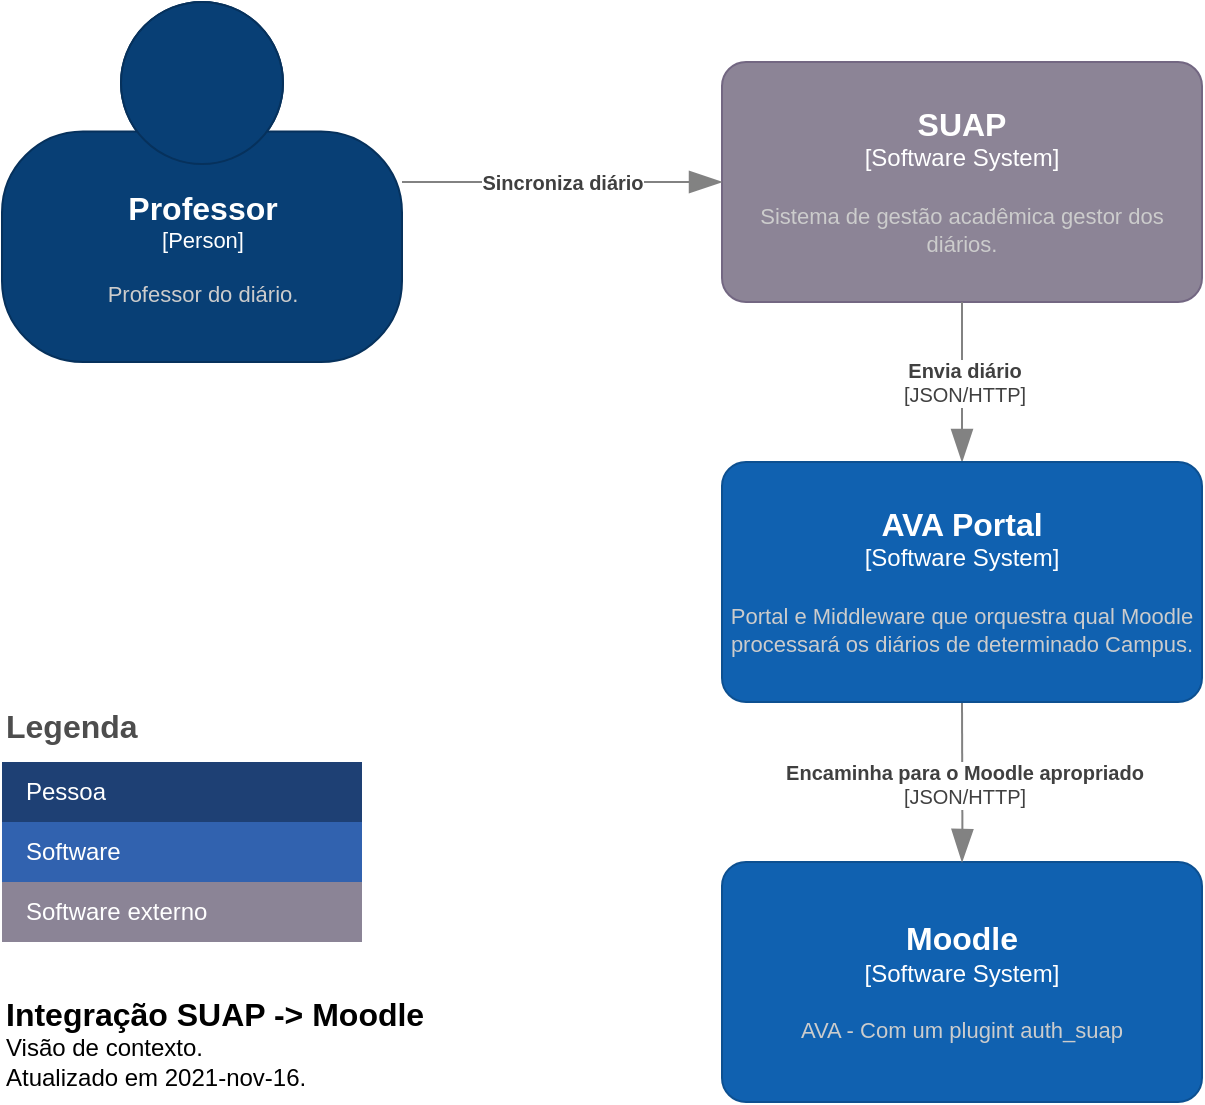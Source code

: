 <mxfile version="15.7.4" type="google" pages="2"><diagram id="8XNAcz4q5YRVmcE5sCot" name="contexto"><mxGraphModel dx="2066" dy="794" grid="1" gridSize="10" guides="1" tooltips="1" connect="1" arrows="1" fold="1" page="1" pageScale="1" pageWidth="827" pageHeight="1169" math="0" shadow="0"><root><mxCell id="0"/><mxCell id="1" parent="0"/><object placeholders="1" c4Name="Moodle" c4Type="Software System" c4Description="AVA - Com um plugint auth_suap" label="&lt;font style=&quot;font-size: 16px&quot;&gt;&lt;b&gt;%c4Name%&lt;/b&gt;&lt;/font&gt;&lt;div&gt;[%c4Type%]&lt;/div&gt;&lt;br&gt;&lt;div&gt;&lt;font style=&quot;font-size: 11px&quot;&gt;&lt;font color=&quot;#cccccc&quot;&gt;%c4Description%&lt;/font&gt;&lt;/div&gt;" id="FBnlF0kUHNh53YfrueyP-2"><mxCell style="rounded=1;whiteSpace=wrap;html=1;labelBackgroundColor=none;fillColor=#1061B0;fontColor=#ffffff;align=center;arcSize=10;strokeColor=#0D5091;metaEdit=1;metaData={&quot;c4Type&quot;:{&quot;editable&quot;:false}};resizable=0;points=[[0.25,0,0],[0.5,0,0],[0.75,0,0],[1,0.25,0],[1,0.5,0],[1,0.75,0],[0.75,1,0],[0.5,1,0],[0.25,1,0],[0,0.75,0],[0,0.5,0],[0,0.25,0]];" parent="1" vertex="1"><mxGeometry x="400" y="560" width="240" height="120" as="geometry"/></mxCell></object><object placeholders="1" c4Name="SUAP" c4Type="Software System" c4Description="Sistema de gestão acadêmica gestor dos diários." label="&lt;font style=&quot;font-size: 16px&quot;&gt;&lt;b&gt;%c4Name%&lt;/b&gt;&lt;/font&gt;&lt;div&gt;[%c4Type%]&lt;/div&gt;&lt;br&gt;&lt;div&gt;&lt;font style=&quot;font-size: 11px&quot;&gt;&lt;font color=&quot;#cccccc&quot;&gt;%c4Description%&lt;/font&gt;&lt;/div&gt;" id="FBnlF0kUHNh53YfrueyP-15"><mxCell style="rounded=1;whiteSpace=wrap;html=1;labelBackgroundColor=none;fillColor=#8C8496;fontColor=#ffffff;align=center;arcSize=10;strokeColor=#736782;metaEdit=1;metaData={&quot;c4Type&quot;:{&quot;editable&quot;:false}};resizable=0;points=[[0.25,0,0],[0.5,0,0],[0.75,0,0],[1,0.25,0],[1,0.5,0],[1,0.75,0],[0.75,1,0],[0.5,1,0],[0.25,1,0],[0,0.75,0],[0,0.5,0],[0,0.25,0]];" parent="1" vertex="1"><mxGeometry x="400" y="160" width="240" height="120" as="geometry"/></mxCell></object><object placeholders="1" c4Type="Relationship" c4Technology="JSON/HTTP" c4Description="Envia diário" label="&lt;div style=&quot;text-align: left&quot;&gt;&lt;div style=&quot;text-align: center&quot;&gt;&lt;b&gt;%c4Description%&lt;/b&gt;&lt;/div&gt;&lt;div style=&quot;text-align: center&quot;&gt;[%c4Technology%]&lt;/div&gt;&lt;/div&gt;" id="FBnlF0kUHNh53YfrueyP-16"><mxCell style="endArrow=blockThin;html=1;fontSize=10;fontColor=#404040;strokeWidth=1;endFill=1;strokeColor=#828282;elbow=vertical;metaEdit=1;endSize=14;startSize=14;jumpStyle=arc;jumpSize=16;rounded=0;edgeStyle=orthogonalEdgeStyle;exitX=0.5;exitY=1;exitDx=0;exitDy=0;exitPerimeter=0;" parent="1" source="FBnlF0kUHNh53YfrueyP-15" edge="1"><mxGeometry width="240" relative="1" as="geometry"><mxPoint x="450" y="390" as="sourcePoint"/><mxPoint x="520" y="360" as="targetPoint"/></mxGeometry></mxCell></object><object placeholders="1" c4Name="Professor" c4Type="Person" c4Description="Professor do diário." label="&lt;font style=&quot;font-size: 16px&quot;&gt;&lt;b&gt;%c4Name%&lt;/b&gt;&lt;/font&gt;&lt;div&gt;[%c4Type%]&lt;/div&gt;&lt;br&gt;&lt;div&gt;&lt;font style=&quot;font-size: 11px&quot;&gt;&lt;font color=&quot;#cccccc&quot;&gt;%c4Description%&lt;/font&gt;&lt;/div&gt;" id="FBnlF0kUHNh53YfrueyP-17"><mxCell style="html=1;fontSize=11;dashed=0;whitespace=wrap;fillColor=#083F75;strokeColor=#06315C;fontColor=#ffffff;shape=mxgraph.c4.person2;align=center;metaEdit=1;points=[[0.5,0,0],[1,0.5,0],[1,0.75,0],[0.75,1,0],[0.5,1,0],[0.25,1,0],[0,0.75,0],[0,0.5,0]];metaData={&quot;c4Type&quot;:{&quot;editable&quot;:false}};resizable=0;" parent="1" vertex="1"><mxGeometry x="40" y="130" width="200" height="180" as="geometry"/></mxCell></object><object placeholders="1" c4Type="Relationship" c4Description="Sincroniza diário" label="&lt;div style=&quot;text-align: left&quot;&gt;&lt;div style=&quot;text-align: center&quot;&gt;&lt;b&gt;%c4Description%&lt;/b&gt;&lt;/div&gt;" id="FBnlF0kUHNh53YfrueyP-18"><mxCell style="endArrow=blockThin;html=1;fontSize=10;fontColor=#404040;strokeWidth=1;endFill=1;strokeColor=#828282;elbow=vertical;metaEdit=1;endSize=14;startSize=14;jumpStyle=arc;jumpSize=16;rounded=0;edgeStyle=orthogonalEdgeStyle;exitX=1;exitY=0.5;exitDx=0;exitDy=0;exitPerimeter=0;entryX=0;entryY=0.5;entryDx=0;entryDy=0;entryPerimeter=0;" parent="1" source="FBnlF0kUHNh53YfrueyP-17" target="FBnlF0kUHNh53YfrueyP-15" edge="1"><mxGeometry width="240" relative="1" as="geometry"><mxPoint x="270" y="230" as="sourcePoint"/><mxPoint x="360" y="290" as="targetPoint"/></mxGeometry></mxCell></object><object placeholders="1" c4Type="Relationship" c4Technology="JSON/HTTP" c4Description="Encaminha para o Moodle apropriado" label="&lt;div style=&quot;text-align: left&quot;&gt;&lt;div style=&quot;text-align: center&quot;&gt;&lt;b&gt;%c4Description%&lt;/b&gt;&lt;/div&gt;&lt;div style=&quot;text-align: center&quot;&gt;[%c4Technology%]&lt;/div&gt;&lt;/div&gt;" id="FBnlF0kUHNh53YfrueyP-19"><mxCell style="endArrow=blockThin;html=1;fontSize=10;fontColor=#404040;strokeWidth=1;endFill=1;strokeColor=#828282;elbow=vertical;metaEdit=1;endSize=14;startSize=14;jumpStyle=arc;jumpSize=16;rounded=0;edgeStyle=orthogonalEdgeStyle;entryX=0.5;entryY=0;entryDx=0;entryDy=0;entryPerimeter=0;" parent="1" target="FBnlF0kUHNh53YfrueyP-2" edge="1"><mxGeometry width="240" relative="1" as="geometry"><mxPoint x="520" y="480" as="sourcePoint"/><mxPoint x="700" y="560" as="targetPoint"/></mxGeometry></mxCell></object><mxCell id="FBnlF0kUHNh53YfrueyP-21" value="Legenda" style="align=left;fontSize=16;fontStyle=1;strokeColor=none;fillColor=none;fontColor=#4D4D4D;spacingTop=-8;resizable=0;" parent="1" vertex="1"><mxGeometry x="40" y="480" width="180" height="30" as="geometry"/></mxCell><mxCell id="FBnlF0kUHNh53YfrueyP-22" value="" style="shape=table;html=1;whiteSpace=wrap;startSize=0;container=1;collapsible=0;childLayout=tableLayout;fillColor=none;align=left;spacingLeft=10;strokeColor=none;rounded=1;arcSize=11;fontColor=#FFFFFF;metaData={&quot;c4Type&quot;:{&quot;editable&quot;:false}};resizable=0;points=[[0.25,0,0],[0.5,0,0],[0.75,0,0],[1,0.25,0],[1,0.5,0],[1,0.75,0],[0.75,1,0],[0.5,1,0],[0.25,1,0],[0,0.75,0],[0,0.5,0],[0,0.25,0]];" parent="1" vertex="1"><mxGeometry x="40" y="510" width="180" height="90" as="geometry"/></mxCell><mxCell id="FBnlF0kUHNh53YfrueyP-23" value="Pessoa" style="shape=partialRectangle;html=1;whiteSpace=wrap;connectable=0;fillColor=#1E4074;top=0;left=0;bottom=0;right=0;overflow=hidden;pointerEvents=1;align=left;spacingLeft=10;strokeColor=none;fontColor=#FFFFFF;" parent="FBnlF0kUHNh53YfrueyP-22" vertex="1"><mxGeometry width="180" height="30" as="geometry"/></mxCell><mxCell id="FBnlF0kUHNh53YfrueyP-24" value="Software" style="shape=partialRectangle;html=1;whiteSpace=wrap;connectable=0;fillColor=#3162AF;top=0;left=0;bottom=0;right=0;overflow=hidden;pointerEvents=1;align=left;spacingLeft=10;fontColor=#FFFFFF;" parent="FBnlF0kUHNh53YfrueyP-22" vertex="1"><mxGeometry y="30" width="180" height="30" as="geometry"/></mxCell><mxCell id="FBnlF0kUHNh53YfrueyP-28" value="Software externo" style="shape=partialRectangle;html=1;whiteSpace=wrap;connectable=0;fillColor=#8B8496;top=0;left=0;bottom=0;right=0;overflow=hidden;pointerEvents=1;align=left;spacingLeft=10;fontColor=#FFFFFF;" parent="FBnlF0kUHNh53YfrueyP-22" vertex="1"><mxGeometry y="60" width="180" height="30" as="geometry"/></mxCell><object placeholders="1" c4Name="Integração SUAP -&gt; Moodle" c4Type="ContainerScopeBoundary" c4Description="Visão de contexto.&#10;Atualizado em 2021-nov-16." label="&lt;font style=&quot;font-size: 16px&quot;&gt;&lt;b&gt;&lt;div style=&quot;text-align: left&quot;&gt;%c4Name%&lt;/div&gt;&lt;/b&gt;&lt;/font&gt;&lt;div style=&quot;text-align: left&quot;&gt;%c4Description%&lt;/div&gt;" id="FBnlF0kUHNh53YfrueyP-29"><mxCell style="text;html=1;strokeColor=none;fillColor=none;align=left;verticalAlign=top;whiteSpace=wrap;rounded=0;metaEdit=1;allowArrows=0;resizable=1;rotatable=0;connectable=0;recursiveResize=0;expand=0;pointerEvents=0;metaData={&quot;c4Type&quot;:{&quot;editable&quot;:false}};points=[[0.25,0,0],[0.5,0,0],[0.75,0,0],[1,0.25,0],[1,0.5,0],[1,0.75,0],[0.75,1,0],[0.5,1,0],[0.25,1,0],[0,0.75,0],[0,0.5,0],[0,0.25,0]];" parent="1" vertex="1"><mxGeometry x="40" y="620" width="300" height="60" as="geometry"/></mxCell></object><object placeholders="1" c4Name="AVA Portal" c4Type="Software System" c4Description="Portal e Middleware que orquestra qual Moodle processará os diários de determinado Campus." label="&lt;font style=&quot;font-size: 16px&quot;&gt;&lt;b&gt;%c4Name%&lt;/b&gt;&lt;/font&gt;&lt;div&gt;[%c4Type%]&lt;/div&gt;&lt;br&gt;&lt;div&gt;&lt;font style=&quot;font-size: 11px&quot;&gt;&lt;font color=&quot;#cccccc&quot;&gt;%c4Description%&lt;/font&gt;&lt;/div&gt;" id="FBnlF0kUHNh53YfrueyP-30"><mxCell style="rounded=1;whiteSpace=wrap;html=1;labelBackgroundColor=none;fillColor=#1061B0;fontColor=#ffffff;align=center;arcSize=10;strokeColor=#0D5091;metaEdit=1;metaData={&quot;c4Type&quot;:{&quot;editable&quot;:false}};resizable=0;points=[[0.25,0,0],[0.5,0,0],[0.75,0,0],[1,0.25,0],[1,0.5,0],[1,0.75,0],[0.75,1,0],[0.5,1,0],[0.25,1,0],[0,0.75,0],[0,0.5,0],[0,0.25,0]];" parent="1" vertex="1"><mxGeometry x="400" y="360" width="240" height="120" as="geometry"/></mxCell></object></root></mxGraphModel></diagram><diagram name="container" id="0Wx8b-_eP0ZLHFbYwExm"><mxGraphModel dx="2066" dy="794" grid="1" gridSize="10" guides="1" tooltips="1" connect="1" arrows="1" fold="1" page="1" pageScale="1" pageWidth="827" pageHeight="1169" math="0" shadow="0"><root><mxCell id="UGyPQ-Ih4rF_Z2fAlJ9G-0"/><mxCell id="UGyPQ-Ih4rF_Z2fAlJ9G-1" parent="UGyPQ-Ih4rF_Z2fAlJ9G-0"/><object placeholders="1" c4Name="AVA Portal" c4Type="SystemScopeBoundary" c4Application="Software System" label="&lt;font style=&quot;font-size: 16px&quot;&gt;&lt;b&gt;&lt;div style=&quot;text-align: left&quot;&gt;%c4Name%&lt;/div&gt;&lt;/b&gt;&lt;/font&gt;&lt;div style=&quot;text-align: left&quot;&gt;[%c4Application%]&lt;/div&gt;" id="TyLl36nPUfsRF9DA5Na9-0"><mxCell style="rounded=1;fontSize=11;whiteSpace=wrap;html=1;dashed=1;arcSize=20;fillColor=#dae8fc;strokeColor=#6c8ebf;labelBackgroundColor=none;align=left;verticalAlign=bottom;labelBorderColor=none;spacingTop=0;spacing=10;dashPattern=8 4;metaEdit=1;rotatable=0;perimeter=rectanglePerimeter;noLabel=0;labelPadding=0;allowArrows=0;connectable=0;expand=0;recursiveResize=0;editable=1;pointerEvents=0;absoluteArcSize=1;metaData={&quot;c4Type&quot;:{&quot;editable&quot;:false}};points=[[0.25,0,0],[0.5,0,0],[0.75,0,0],[1,0.25,0],[1,0.5,0],[1,0.75,0],[0.75,1,0],[0.5,1,0],[0.25,1,0],[0,0.75,0],[0,0.5,0],[0,0.25,0]];" vertex="1" parent="UGyPQ-Ih4rF_Z2fAlJ9G-1"><mxGeometry x="280" y="360" width="720" height="240" as="geometry"/></mxCell></object><object placeholders="1" c4Name="Moodle" c4Type="SystemScopeBoundary" c4Application="Software System" label="&lt;font style=&quot;font-size: 16px&quot;&gt;&lt;b&gt;&lt;div style=&quot;text-align: left&quot;&gt;%c4Name%&lt;/div&gt;&lt;/b&gt;&lt;/font&gt;&lt;div style=&quot;text-align: left&quot;&gt;[%c4Application%]&lt;/div&gt;" id="UGyPQ-Ih4rF_Z2fAlJ9G-8"><mxCell style="rounded=1;fontSize=11;whiteSpace=wrap;html=1;dashed=1;arcSize=20;fillColor=#dae8fc;strokeColor=#6c8ebf;labelBackgroundColor=none;align=left;verticalAlign=bottom;labelBorderColor=none;spacingTop=0;spacing=10;dashPattern=8 4;metaEdit=1;rotatable=0;perimeter=rectanglePerimeter;noLabel=0;labelPadding=0;allowArrows=0;connectable=0;expand=0;recursiveResize=0;editable=1;pointerEvents=0;absoluteArcSize=1;metaData={&quot;c4Type&quot;:{&quot;editable&quot;:false}};points=[[0.25,0,0],[0.5,0,0],[0.75,0,0],[1,0.25,0],[1,0.5,0],[1,0.75,0],[0.75,1,0],[0.5,1,0],[0.25,1,0],[0,0.75,0],[0,0.5,0],[0,0.25,0]];" vertex="1" parent="UGyPQ-Ih4rF_Z2fAlJ9G-1"><mxGeometry x="280" y="640" width="720" height="440" as="geometry"/></mxCell></object><object placeholders="1" c4Name="Moodle" c4Type="Software System" c4Description="AVA - Pluging auth_suap" label="&lt;font style=&quot;font-size: 16px&quot;&gt;&lt;b&gt;%c4Name%&lt;/b&gt;&lt;/font&gt;&lt;div&gt;[%c4Type%]&lt;/div&gt;&lt;br&gt;&lt;div&gt;&lt;font style=&quot;font-size: 11px&quot;&gt;&lt;font color=&quot;#cccccc&quot;&gt;%c4Description%&lt;/font&gt;&lt;/div&gt;" id="UGyPQ-Ih4rF_Z2fAlJ9G-2"><mxCell style="rounded=0;whiteSpace=wrap;html=1;labelBackgroundColor=none;fillColor=#23A2D9;fontColor=#ffffff;align=center;strokeColor=#0E7DAD;metaEdit=1;metaData={&quot;c4Type&quot;:{&quot;editable&quot;:false}};resizable=0;points=[[0.25,0,0],[0.5,0,0],[0.75,0,0],[1,0.25,0],[1,0.5,0],[1,0.75,0],[0.75,1,0],[0.5,1,0],[0.25,1,0],[0,0.75,0],[0,0.5,0],[0,0.25,0]];" vertex="1" parent="UGyPQ-Ih4rF_Z2fAlJ9G-1"><mxGeometry x="320" y="900" width="240" height="120" as="geometry"/></mxCell></object><object placeholders="1" c4Name="SUAP" c4Type="Software System" c4Description="Sistema de gestão acadêmica gestor dos diários." label="&lt;font style=&quot;font-size: 16px&quot;&gt;&lt;b&gt;%c4Name%&lt;/b&gt;&lt;/font&gt;&lt;div&gt;[%c4Type%]&lt;/div&gt;&lt;br&gt;&lt;div&gt;&lt;font style=&quot;font-size: 11px&quot;&gt;&lt;font color=&quot;#cccccc&quot;&gt;%c4Description%&lt;/font&gt;&lt;/div&gt;" id="UGyPQ-Ih4rF_Z2fAlJ9G-3"><mxCell style="rounded=1;whiteSpace=wrap;html=1;labelBackgroundColor=none;fillColor=#8C8496;fontColor=#ffffff;align=center;arcSize=10;strokeColor=#736782;metaEdit=1;metaData={&quot;c4Type&quot;:{&quot;editable&quot;:false}};resizable=0;points=[[0.25,0,0],[0.5,0,0],[0.75,0,0],[1,0.25,0],[1,0.5,0],[1,0.75,0],[0.75,1,0],[0.5,1,0],[0.25,1,0],[0,0.75,0],[0,0.5,0],[0,0.25,0]];" vertex="1" parent="UGyPQ-Ih4rF_Z2fAlJ9G-1"><mxGeometry x="320" y="160" width="240" height="120" as="geometry"/></mxCell></object><object placeholders="1" c4Type="Relationship" c4Technology="JSON/HTTP" c4Description="Envia diário" label="&lt;div style=&quot;text-align: left&quot;&gt;&lt;div style=&quot;text-align: center&quot;&gt;&lt;b&gt;%c4Description%&lt;/b&gt;&lt;/div&gt;&lt;div style=&quot;text-align: center&quot;&gt;[%c4Technology%]&lt;/div&gt;&lt;/div&gt;" id="UGyPQ-Ih4rF_Z2fAlJ9G-4"><mxCell style="endArrow=blockThin;html=1;fontSize=10;fontColor=#404040;strokeWidth=1;endFill=1;strokeColor=#828282;elbow=vertical;metaEdit=1;endSize=14;startSize=14;jumpStyle=arc;jumpSize=16;rounded=0;edgeStyle=orthogonalEdgeStyle;exitX=0.5;exitY=1;exitDx=0;exitDy=0;exitPerimeter=0;entryX=0.5;entryY=0;entryDx=0;entryDy=0;entryPerimeter=0;" edge="1" parent="UGyPQ-Ih4rF_Z2fAlJ9G-1" source="UGyPQ-Ih4rF_Z2fAlJ9G-3" target="UGyPQ-Ih4rF_Z2fAlJ9G-18"><mxGeometry width="240" relative="1" as="geometry"><mxPoint x="450" y="390" as="sourcePoint"/><mxPoint x="520" y="380" as="targetPoint"/></mxGeometry></mxCell></object><object placeholders="1" c4Name="Professor" c4Type="Person" c4Description="Professor do diário." label="&lt;font style=&quot;font-size: 16px&quot;&gt;&lt;b&gt;%c4Name%&lt;/b&gt;&lt;/font&gt;&lt;div&gt;[%c4Type%]&lt;/div&gt;&lt;br&gt;&lt;div&gt;&lt;font style=&quot;font-size: 11px&quot;&gt;&lt;font color=&quot;#cccccc&quot;&gt;%c4Description%&lt;/font&gt;&lt;/div&gt;" id="UGyPQ-Ih4rF_Z2fAlJ9G-5"><mxCell style="html=1;fontSize=11;dashed=0;whitespace=wrap;fillColor=#083F75;strokeColor=#06315C;fontColor=#ffffff;shape=mxgraph.c4.person2;align=center;metaEdit=1;points=[[0.5,0,0],[1,0.5,0],[1,0.75,0],[0.75,1,0],[0.5,1,0],[0.25,1,0],[0,0.75,0],[0,0.5,0]];metaData={&quot;c4Type&quot;:{&quot;editable&quot;:false}};resizable=0;" vertex="1" parent="UGyPQ-Ih4rF_Z2fAlJ9G-1"><mxGeometry x="40" y="130" width="200" height="180" as="geometry"/></mxCell></object><object placeholders="1" c4Type="Relationship" c4Description="Sincroniza&#10;diário" label="&lt;div style=&quot;text-align: left&quot;&gt;&lt;div style=&quot;text-align: center&quot;&gt;&lt;b&gt;%c4Description%&lt;/b&gt;&lt;/div&gt;" id="UGyPQ-Ih4rF_Z2fAlJ9G-6"><mxCell style="endArrow=blockThin;html=1;fontSize=10;fontColor=#404040;strokeWidth=1;endFill=1;strokeColor=#828282;elbow=vertical;metaEdit=1;endSize=14;startSize=14;jumpStyle=arc;jumpSize=16;rounded=0;edgeStyle=orthogonalEdgeStyle;exitX=1;exitY=0.5;exitDx=0;exitDy=0;exitPerimeter=0;entryX=0;entryY=0.5;entryDx=0;entryDy=0;entryPerimeter=0;" edge="1" parent="UGyPQ-Ih4rF_Z2fAlJ9G-1" source="UGyPQ-Ih4rF_Z2fAlJ9G-5" target="UGyPQ-Ih4rF_Z2fAlJ9G-3"><mxGeometry width="240" relative="1" as="geometry"><mxPoint x="270" y="230" as="sourcePoint"/><mxPoint x="360" y="290" as="targetPoint"/></mxGeometry></mxCell></object><object placeholders="1" c4Type="Relationship" c4Technology="JSON/HTTP" c4Description="Encaminha para o Moodle apropriado" label="&lt;div style=&quot;text-align: left&quot;&gt;&lt;div style=&quot;text-align: center&quot;&gt;&lt;b&gt;%c4Description%&lt;/b&gt;&lt;/div&gt;&lt;div style=&quot;text-align: center&quot;&gt;[%c4Technology%]&lt;/div&gt;&lt;/div&gt;" id="UGyPQ-Ih4rF_Z2fAlJ9G-7"><mxCell style="endArrow=blockThin;html=1;fontSize=10;fontColor=#404040;strokeWidth=1;endFill=1;strokeColor=#828282;elbow=vertical;metaEdit=1;endSize=14;startSize=14;jumpStyle=arc;jumpSize=16;rounded=0;edgeStyle=orthogonalEdgeStyle;exitX=0.5;exitY=1;exitDx=0;exitDy=0;exitPerimeter=0;labelBackgroundColor=none;" edge="1" parent="UGyPQ-Ih4rF_Z2fAlJ9G-1" source="UGyPQ-Ih4rF_Z2fAlJ9G-18" target="YZdYhlP_pAzm1KPi7-Zt-0"><mxGeometry width="240" relative="1" as="geometry"><mxPoint x="520" y="480" as="sourcePoint"/><mxPoint x="700" y="560" as="targetPoint"/></mxGeometry></mxCell></object><mxCell id="UGyPQ-Ih4rF_Z2fAlJ9G-10" value="Legenda" style="align=left;fontSize=16;fontStyle=1;strokeColor=none;fillColor=none;fontColor=#4D4D4D;spacingTop=-8;resizable=0;" vertex="1" parent="UGyPQ-Ih4rF_Z2fAlJ9G-1"><mxGeometry x="60" y="370" width="180" height="30" as="geometry"/></mxCell><mxCell id="UGyPQ-Ih4rF_Z2fAlJ9G-11" value="" style="shape=table;html=1;whiteSpace=wrap;startSize=0;container=1;collapsible=0;childLayout=tableLayout;fillColor=none;align=left;spacingLeft=10;strokeColor=none;rounded=1;arcSize=11;fontColor=#FFFFFF;metaData={&quot;c4Type&quot;:{&quot;editable&quot;:false}};resizable=0;points=[[0.25,0,0],[0.5,0,0],[0.75,0,0],[1,0.25,0],[1,0.5,0],[1,0.75,0],[0.75,1,0],[0.5,1,0],[0.25,1,0],[0,0.75,0],[0,0.5,0],[0,0.25,0]];" vertex="1" parent="UGyPQ-Ih4rF_Z2fAlJ9G-1"><mxGeometry x="60" y="400" width="180" height="180" as="geometry"/></mxCell><mxCell id="UGyPQ-Ih4rF_Z2fAlJ9G-12" value="Pessoa" style="shape=partialRectangle;html=1;whiteSpace=wrap;connectable=0;fillColor=#1E4074;top=0;left=0;bottom=0;right=0;overflow=hidden;pointerEvents=1;align=left;spacingLeft=10;strokeColor=none;fontColor=#FFFFFF;" vertex="1" parent="UGyPQ-Ih4rF_Z2fAlJ9G-11"><mxGeometry width="180" height="30" as="geometry"/></mxCell><mxCell id="UGyPQ-Ih4rF_Z2fAlJ9G-13" value="Software" style="shape=partialRectangle;html=1;whiteSpace=wrap;connectable=0;fillColor=#3162AF;top=0;left=0;bottom=0;right=0;overflow=hidden;pointerEvents=1;align=left;spacingLeft=10;fontColor=#FFFFFF;" vertex="1" parent="UGyPQ-Ih4rF_Z2fAlJ9G-11"><mxGeometry y="30" width="180" height="30" as="geometry"/></mxCell><mxCell id="UGyPQ-Ih4rF_Z2fAlJ9G-14" value="Container" style="shape=partialRectangle;html=1;whiteSpace=wrap;connectable=0;fillColor=#52A2D8;top=0;left=0;bottom=0;right=0;overflow=hidden;pointerEvents=1;align=left;spacingLeft=10;fontColor=#FFFFFF;" vertex="1" parent="UGyPQ-Ih4rF_Z2fAlJ9G-11"><mxGeometry y="60" width="180" height="30" as="geometry"/></mxCell><mxCell id="UGyPQ-Ih4rF_Z2fAlJ9G-15" value="Component" style="shape=partialRectangle;html=1;whiteSpace=wrap;connectable=0;fillColor=#7CBEF1;top=0;left=0;bottom=0;right=0;overflow=hidden;pointerEvents=1;align=left;spacingLeft=10;fontColor=#FFFFFF;" vertex="1" parent="UGyPQ-Ih4rF_Z2fAlJ9G-11"><mxGeometry y="90" width="180" height="30" as="geometry"/></mxCell><mxCell id="UGyPQ-Ih4rF_Z2fAlJ9G-16" value="Pessoa externa" style="shape=partialRectangle;html=1;whiteSpace=wrap;connectable=0;fillColor=#6B6477;top=0;left=0;bottom=0;right=0;overflow=hidden;pointerEvents=1;align=left;spacingLeft=10;fontColor=#FFFFFF;" vertex="1" parent="UGyPQ-Ih4rF_Z2fAlJ9G-11"><mxGeometry y="120" width="180" height="30" as="geometry"/></mxCell><mxCell id="UGyPQ-Ih4rF_Z2fAlJ9G-17" value="Software extern0" style="shape=partialRectangle;html=1;whiteSpace=wrap;connectable=0;fillColor=#8B8496;top=0;left=0;bottom=0;right=0;overflow=hidden;pointerEvents=1;align=left;spacingLeft=10;fontColor=#FFFFFF;" vertex="1" parent="UGyPQ-Ih4rF_Z2fAlJ9G-11"><mxGeometry y="150" width="180" height="30" as="geometry"/></mxCell><object placeholders="1" c4Name="Web Application" c4Type="Container" c4Technology="Django" c4Description="Acumula a função de portal para os Moodles e de Middleware que decide para qual Moodle uma requisição deve ser encaminhada." label="&lt;font style=&quot;font-size: 16px&quot;&gt;&lt;b&gt;%c4Name%&lt;/b&gt;&lt;/font&gt;&lt;div&gt;[%c4Type%: %c4Technology%]&lt;/div&gt;&lt;br&gt;&lt;div&gt;&lt;font style=&quot;font-size: 11px&quot;&gt;&lt;font color=&quot;#E6E6E6&quot;&gt;%c4Description%&lt;/font&gt;&lt;/div&gt;" id="UGyPQ-Ih4rF_Z2fAlJ9G-18"><mxCell style="rounded=0;whiteSpace=wrap;html=1;fontSize=12;labelBackgroundColor=none;fillColor=#23A2D9;fontColor=#ffffff;align=center;strokeColor=#0E7DAD;metaEdit=1;metaData={&quot;c4Type&quot;:{&quot;editable&quot;:false}};resizable=0;points=[[0.25,0,0],[0.5,0,0],[0.75,0,0],[1,0.25,0],[1,0.5,0],[1,0.75,0],[0.75,1,0],[0.5,1,0],[0.25,1,0],[0,0.75,0],[0,0.5,0],[0,0.25,0]];" vertex="1" parent="UGyPQ-Ih4rF_Z2fAlJ9G-1"><mxGeometry x="320" y="400" width="240" height="120" as="geometry"/></mxCell></object><object placeholders="1" c4Container="Database " c4Technology="Qualquer um suportado pelo Moodle" c4Description="Usuários (discentes e docentes), Categorias, Cursos, Inscrições e Grupos" label="&lt;font style=&quot;font-size: 16px&quot;&gt;&lt;b&gt;%c4Type%&lt;/font&gt;&lt;div&gt;[%c4Container%:&amp;nbsp;%c4Technology%]&lt;/div&gt;&lt;br&gt;&lt;div&gt;&lt;font style=&quot;font-size: 11px&quot;&gt;&lt;font color=&quot;#E6E6E6&quot;&gt;%c4Description%&lt;/font&gt;&lt;/div&gt;" c4Type="Banco" id="UGyPQ-Ih4rF_Z2fAlJ9G-19"><mxCell style="shape=cylinder3;size=12;whiteSpace=wrap;html=1;boundedLbl=1;rounded=0;labelBackgroundColor=none;fillColor=#23A2D9;fontSize=12;fontColor=#ffffff;align=center;strokeColor=#0E7DAD;metaEdit=1;points=[[0.5,0,0],[1,0.25,0],[1,0.5,0],[1,0.75,0],[0.5,1,0],[0,0.75,0],[0,0.5,0],[0,0.25,0]];metaData={&quot;c4Type&quot;:{&quot;editable&quot;:false}};resizable=0;" vertex="1" parent="UGyPQ-Ih4rF_Z2fAlJ9G-1"><mxGeometry x="720" y="812.5" width="240" height="120" as="geometry"/></mxCell></object><object placeholders="1" c4Type="Relationship" c4Technology="Moodle DML + ADODB" c4Description="Lê e grava em" label="&lt;div style=&quot;text-align: left&quot;&gt;&lt;div style=&quot;text-align: center&quot;&gt;&lt;b&gt;%c4Description%&lt;/b&gt;&lt;/div&gt;&lt;div style=&quot;text-align: center&quot;&gt;[%c4Technology%]&lt;/div&gt;&lt;/div&gt;" id="UGyPQ-Ih4rF_Z2fAlJ9G-20"><mxCell style="endArrow=blockThin;html=1;fontSize=10;fontColor=#404040;strokeWidth=1;endFill=1;strokeColor=#828282;elbow=vertical;metaEdit=1;endSize=14;startSize=14;jumpStyle=arc;jumpSize=16;rounded=0;edgeStyle=orthogonalEdgeStyle;exitX=1;exitY=0.5;exitDx=0;exitDy=0;exitPerimeter=0;entryX=0;entryY=0.5;entryDx=0;entryDy=0;entryPerimeter=0;labelBackgroundColor=none;" edge="1" parent="UGyPQ-Ih4rF_Z2fAlJ9G-1" source="UGyPQ-Ih4rF_Z2fAlJ9G-2" target="UGyPQ-Ih4rF_Z2fAlJ9G-19"><mxGeometry width="240" relative="1" as="geometry"><mxPoint x="610" y="730" as="sourcePoint"/><mxPoint x="670" y="620" as="targetPoint"/></mxGeometry></mxCell></object><object placeholders="1" c4Name="auth_suap" c4Type="Moodle Auth Plugin" c4Description="SUAP Authentication" label="&lt;font style=&quot;font-size: 16px&quot;&gt;&lt;b&gt;%c4Name%&lt;/b&gt;&lt;/font&gt;&lt;div&gt;[%c4Type%]&lt;/div&gt;&lt;br&gt;&lt;div&gt;&lt;font style=&quot;font-size: 11px&quot;&gt;&lt;font color=&quot;#cccccc&quot;&gt;%c4Description%&lt;/font&gt;&lt;/div&gt;" id="YZdYhlP_pAzm1KPi7-Zt-0"><mxCell style="rounded=0;whiteSpace=wrap;html=1;labelBackgroundColor=none;fillColor=#23A2D9;fontColor=#ffffff;align=center;strokeColor=#0E7DAD;metaEdit=1;metaData={&quot;c4Type&quot;:{&quot;editable&quot;:false}};resizable=0;points=[[0.25,0,0],[0.5,0,0],[0.75,0,0],[1,0.25,0],[1,0.5,0],[1,0.75,0],[0.75,1,0],[0.5,1,0],[0.25,1,0],[0,0.75,0],[0,0.5,0],[0,0.25,0]];" vertex="1" parent="UGyPQ-Ih4rF_Z2fAlJ9G-1"><mxGeometry x="320" y="715" width="240" height="120" as="geometry"/></mxCell></object><object placeholders="1" c4Type="Relationship" c4Technology="Moodle DML + ADODB" c4Description="Lê e grava em" label="&lt;div style=&quot;text-align: left&quot;&gt;&lt;div style=&quot;text-align: center&quot;&gt;&lt;b&gt;%c4Description%&lt;/b&gt;&lt;/div&gt;&lt;div style=&quot;text-align: center&quot;&gt;[%c4Technology%]&lt;/div&gt;&lt;/div&gt;" id="YZdYhlP_pAzm1KPi7-Zt-1"><mxCell style="endArrow=blockThin;html=1;fontSize=10;fontColor=#404040;strokeWidth=1;endFill=1;strokeColor=#828282;elbow=vertical;metaEdit=1;endSize=14;startSize=14;jumpStyle=arc;jumpSize=16;rounded=0;edgeStyle=orthogonalEdgeStyle;entryX=0;entryY=0.5;entryDx=0;entryDy=0;entryPerimeter=0;labelBackgroundColor=none;" edge="1" parent="UGyPQ-Ih4rF_Z2fAlJ9G-1" source="YZdYhlP_pAzm1KPi7-Zt-0" target="UGyPQ-Ih4rF_Z2fAlJ9G-19"><mxGeometry width="240" relative="1" as="geometry"><mxPoint x="570" y="970" as="sourcePoint"/><mxPoint x="730" y="882.5" as="targetPoint"/></mxGeometry></mxCell></object><object placeholders="1" c4Type="Relationship" c4Technology="PHP" c4Description="Invoca as funções de cadastros" label="&lt;div style=&quot;text-align: left&quot;&gt;&lt;div style=&quot;text-align: center&quot;&gt;&lt;b&gt;%c4Description%&lt;/b&gt;&lt;/div&gt;&lt;div style=&quot;text-align: center&quot;&gt;[%c4Technology%]&lt;/div&gt;&lt;/div&gt;" id="YZdYhlP_pAzm1KPi7-Zt-2"><mxCell style="endArrow=blockThin;html=1;fontSize=10;fontColor=#404040;strokeWidth=1;endFill=1;strokeColor=#828282;elbow=vertical;metaEdit=1;endSize=14;startSize=14;jumpStyle=arc;jumpSize=16;rounded=0;edgeStyle=orthogonalEdgeStyle;labelBackgroundColor=none;entryX=0.5;entryY=0;entryDx=0;entryDy=0;entryPerimeter=0;" edge="1" parent="UGyPQ-Ih4rF_Z2fAlJ9G-1" target="UGyPQ-Ih4rF_Z2fAlJ9G-2"><mxGeometry width="240" relative="1" as="geometry"><mxPoint x="440" y="830" as="sourcePoint"/><mxPoint x="450" y="725" as="targetPoint"/></mxGeometry></mxCell></object><object placeholders="1" c4Container="Database" c4Technology="PostgreSQL 12.1" c4Description="Configurações das rotas" label="&lt;font style=&quot;font-size: 16px&quot;&gt;&lt;b&gt;%c4Type%&lt;/font&gt;&lt;div&gt;[%c4Container%:&amp;nbsp;%c4Technology%]&lt;/div&gt;&lt;br&gt;&lt;div&gt;&lt;font style=&quot;font-size: 11px&quot;&gt;&lt;font color=&quot;#E6E6E6&quot;&gt;%c4Description%&lt;/font&gt;&lt;/div&gt;" c4Type="Banco" id="TyLl36nPUfsRF9DA5Na9-1"><mxCell style="shape=cylinder3;size=12;whiteSpace=wrap;html=1;boundedLbl=1;rounded=0;labelBackgroundColor=none;fillColor=#23A2D9;fontSize=12;fontColor=#ffffff;align=center;strokeColor=#0E7DAD;metaEdit=1;points=[[0.5,0,0],[1,0.25,0],[1,0.5,0],[1,0.75,0],[0.5,1,0],[0,0.75,0],[0,0.5,0],[0,0.25,0]];metaData={&quot;c4Type&quot;:{&quot;editable&quot;:false}};resizable=0;" vertex="1" parent="UGyPQ-Ih4rF_Z2fAlJ9G-1"><mxGeometry x="720" y="400" width="240" height="120" as="geometry"/></mxCell></object><object placeholders="1" c4Type="Relationship" c4Technology="Django ORM + PsycoPG2" c4Description="Lê e grava em" label="&lt;div style=&quot;text-align: left&quot;&gt;&lt;div style=&quot;text-align: center&quot;&gt;&lt;b&gt;%c4Description%&lt;/b&gt;&lt;/div&gt;&lt;div style=&quot;text-align: center&quot;&gt;[%c4Technology%]&lt;/div&gt;&lt;/div&gt;" id="TyLl36nPUfsRF9DA5Na9-2"><mxCell style="endArrow=blockThin;html=1;fontSize=10;fontColor=#404040;strokeWidth=1;endFill=1;strokeColor=#828282;elbow=vertical;metaEdit=1;endSize=14;startSize=14;jumpStyle=arc;jumpSize=16;rounded=0;edgeStyle=orthogonalEdgeStyle;entryX=0;entryY=0.5;entryDx=0;entryDy=0;entryPerimeter=0;labelBackgroundColor=none;exitX=1;exitY=0.5;exitDx=0;exitDy=0;exitPerimeter=0;" edge="1" parent="UGyPQ-Ih4rF_Z2fAlJ9G-1" source="UGyPQ-Ih4rF_Z2fAlJ9G-18" target="TyLl36nPUfsRF9DA5Na9-1"><mxGeometry width="240" relative="1" as="geometry"><mxPoint x="570" y="785" as="sourcePoint"/><mxPoint x="730" y="882.5" as="targetPoint"/></mxGeometry></mxCell></object><object placeholders="1" c4Name="Integração SUAP -&gt; Moodle" c4Type="ContainerScopeBoundary" c4Description="Visão de container.&#10;Atualizado em 2021-nov-16." label="&lt;font style=&quot;font-size: 16px&quot;&gt;&lt;b&gt;&lt;div style=&quot;text-align: left&quot;&gt;%c4Name%&lt;/div&gt;&lt;/b&gt;&lt;/font&gt;&lt;div style=&quot;text-align: left&quot;&gt;%c4Description%&lt;/div&gt;" id="5cf2TU3FMTPGKbOVWwE8-0"><mxCell style="text;html=1;strokeColor=none;fillColor=none;align=left;verticalAlign=top;whiteSpace=wrap;rounded=0;metaEdit=1;allowArrows=0;resizable=1;rotatable=0;connectable=0;recursiveResize=0;expand=0;pointerEvents=0;metaData={&quot;c4Type&quot;:{&quot;editable&quot;:false}};points=[[0.25,0,0],[0.5,0,0],[0.75,0,0],[1,0.25,0],[1,0.5,0],[1,0.75,0],[0.75,1,0],[0.5,1,0],[0.25,1,0],[0,0.75,0],[0,0.5,0],[0,0.25,0]];" vertex="1" parent="UGyPQ-Ih4rF_Z2fAlJ9G-1"><mxGeometry x="40" y="1020" width="300" height="60" as="geometry"/></mxCell></object></root></mxGraphModel></diagram></mxfile>